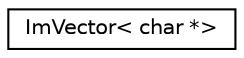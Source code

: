 digraph "Graphical Class Hierarchy"
{
  edge [fontname="Helvetica",fontsize="10",labelfontname="Helvetica",labelfontsize="10"];
  node [fontname="Helvetica",fontsize="10",shape=record];
  rankdir="LR";
  Node0 [label="ImVector\< char *\>",height=0.2,width=0.4,color="black", fillcolor="white", style="filled",URL="$structImVector.html"];
}
